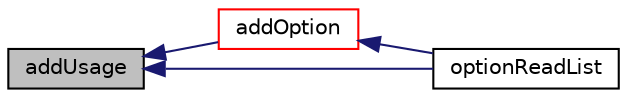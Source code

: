 digraph "addUsage"
{
  bgcolor="transparent";
  edge [fontname="Helvetica",fontsize="10",labelfontname="Helvetica",labelfontsize="10"];
  node [fontname="Helvetica",fontsize="10",shape=record];
  rankdir="LR";
  Node1510 [label="addUsage",height=0.2,width=0.4,color="black", fillcolor="grey75", style="filled", fontcolor="black"];
  Node1510 -> Node1511 [dir="back",color="midnightblue",fontsize="10",style="solid",fontname="Helvetica"];
  Node1511 [label="addOption",height=0.2,width=0.4,color="red",URL="$a27769.html#a07c21230c8433567244955ac99d791e9",tooltip="Add to an option to validOptions with usage information. "];
  Node1511 -> Node1516 [dir="back",color="midnightblue",fontsize="10",style="solid",fontname="Helvetica"];
  Node1516 [label="optionReadList",height=0.2,width=0.4,color="black",URL="$a27769.html#a95822c10f836f8defd7564c15a591602",tooltip="Read a List of values from the named option. "];
  Node1510 -> Node1516 [dir="back",color="midnightblue",fontsize="10",style="solid",fontname="Helvetica"];
}
